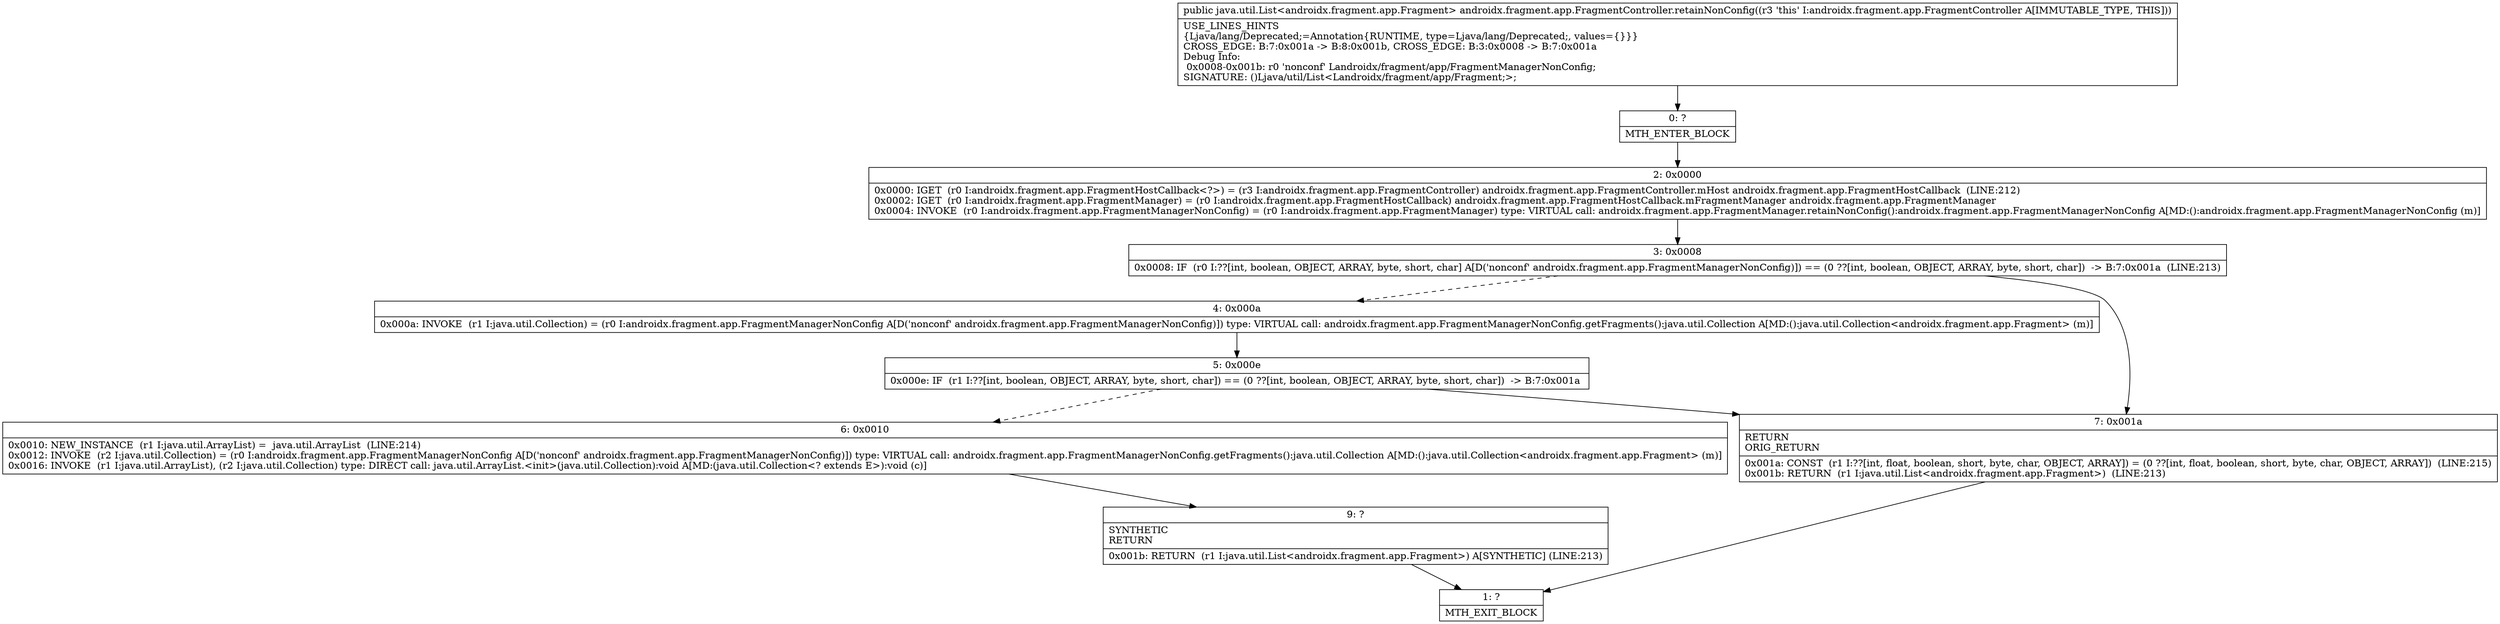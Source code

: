 digraph "CFG forandroidx.fragment.app.FragmentController.retainNonConfig()Ljava\/util\/List;" {
Node_0 [shape=record,label="{0\:\ ?|MTH_ENTER_BLOCK\l}"];
Node_2 [shape=record,label="{2\:\ 0x0000|0x0000: IGET  (r0 I:androidx.fragment.app.FragmentHostCallback\<?\>) = (r3 I:androidx.fragment.app.FragmentController) androidx.fragment.app.FragmentController.mHost androidx.fragment.app.FragmentHostCallback  (LINE:212)\l0x0002: IGET  (r0 I:androidx.fragment.app.FragmentManager) = (r0 I:androidx.fragment.app.FragmentHostCallback) androidx.fragment.app.FragmentHostCallback.mFragmentManager androidx.fragment.app.FragmentManager \l0x0004: INVOKE  (r0 I:androidx.fragment.app.FragmentManagerNonConfig) = (r0 I:androidx.fragment.app.FragmentManager) type: VIRTUAL call: androidx.fragment.app.FragmentManager.retainNonConfig():androidx.fragment.app.FragmentManagerNonConfig A[MD:():androidx.fragment.app.FragmentManagerNonConfig (m)]\l}"];
Node_3 [shape=record,label="{3\:\ 0x0008|0x0008: IF  (r0 I:??[int, boolean, OBJECT, ARRAY, byte, short, char] A[D('nonconf' androidx.fragment.app.FragmentManagerNonConfig)]) == (0 ??[int, boolean, OBJECT, ARRAY, byte, short, char])  \-\> B:7:0x001a  (LINE:213)\l}"];
Node_4 [shape=record,label="{4\:\ 0x000a|0x000a: INVOKE  (r1 I:java.util.Collection) = (r0 I:androidx.fragment.app.FragmentManagerNonConfig A[D('nonconf' androidx.fragment.app.FragmentManagerNonConfig)]) type: VIRTUAL call: androidx.fragment.app.FragmentManagerNonConfig.getFragments():java.util.Collection A[MD:():java.util.Collection\<androidx.fragment.app.Fragment\> (m)]\l}"];
Node_5 [shape=record,label="{5\:\ 0x000e|0x000e: IF  (r1 I:??[int, boolean, OBJECT, ARRAY, byte, short, char]) == (0 ??[int, boolean, OBJECT, ARRAY, byte, short, char])  \-\> B:7:0x001a \l}"];
Node_6 [shape=record,label="{6\:\ 0x0010|0x0010: NEW_INSTANCE  (r1 I:java.util.ArrayList) =  java.util.ArrayList  (LINE:214)\l0x0012: INVOKE  (r2 I:java.util.Collection) = (r0 I:androidx.fragment.app.FragmentManagerNonConfig A[D('nonconf' androidx.fragment.app.FragmentManagerNonConfig)]) type: VIRTUAL call: androidx.fragment.app.FragmentManagerNonConfig.getFragments():java.util.Collection A[MD:():java.util.Collection\<androidx.fragment.app.Fragment\> (m)]\l0x0016: INVOKE  (r1 I:java.util.ArrayList), (r2 I:java.util.Collection) type: DIRECT call: java.util.ArrayList.\<init\>(java.util.Collection):void A[MD:(java.util.Collection\<? extends E\>):void (c)]\l}"];
Node_9 [shape=record,label="{9\:\ ?|SYNTHETIC\lRETURN\l|0x001b: RETURN  (r1 I:java.util.List\<androidx.fragment.app.Fragment\>) A[SYNTHETIC] (LINE:213)\l}"];
Node_1 [shape=record,label="{1\:\ ?|MTH_EXIT_BLOCK\l}"];
Node_7 [shape=record,label="{7\:\ 0x001a|RETURN\lORIG_RETURN\l|0x001a: CONST  (r1 I:??[int, float, boolean, short, byte, char, OBJECT, ARRAY]) = (0 ??[int, float, boolean, short, byte, char, OBJECT, ARRAY])  (LINE:215)\l0x001b: RETURN  (r1 I:java.util.List\<androidx.fragment.app.Fragment\>)  (LINE:213)\l}"];
MethodNode[shape=record,label="{public java.util.List\<androidx.fragment.app.Fragment\> androidx.fragment.app.FragmentController.retainNonConfig((r3 'this' I:androidx.fragment.app.FragmentController A[IMMUTABLE_TYPE, THIS]))  | USE_LINES_HINTS\l\{Ljava\/lang\/Deprecated;=Annotation\{RUNTIME, type=Ljava\/lang\/Deprecated;, values=\{\}\}\}\lCROSS_EDGE: B:7:0x001a \-\> B:8:0x001b, CROSS_EDGE: B:3:0x0008 \-\> B:7:0x001a\lDebug Info:\l  0x0008\-0x001b: r0 'nonconf' Landroidx\/fragment\/app\/FragmentManagerNonConfig;\lSIGNATURE: ()Ljava\/util\/List\<Landroidx\/fragment\/app\/Fragment;\>;\l}"];
MethodNode -> Node_0;Node_0 -> Node_2;
Node_2 -> Node_3;
Node_3 -> Node_4[style=dashed];
Node_3 -> Node_7;
Node_4 -> Node_5;
Node_5 -> Node_6[style=dashed];
Node_5 -> Node_7;
Node_6 -> Node_9;
Node_9 -> Node_1;
Node_7 -> Node_1;
}

